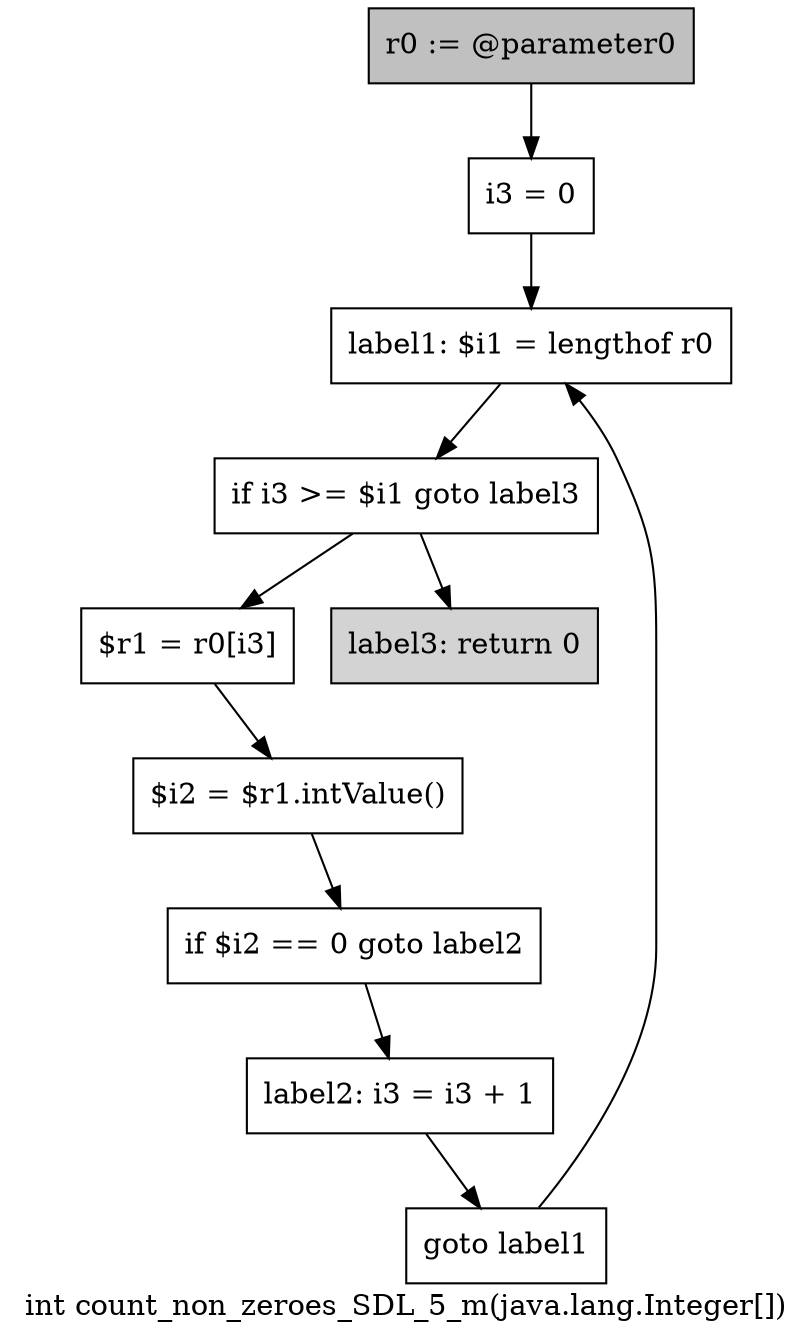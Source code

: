 digraph "int count_non_zeroes_SDL_5_m(java.lang.Integer[])" {
    label="int count_non_zeroes_SDL_5_m(java.lang.Integer[])";
    node [shape=box];
    "0" [style=filled,fillcolor=gray,label="r0 := @parameter0",];
    "1" [label="i3 = 0",];
    "0"->"1";
    "2" [label="label1: $i1 = lengthof r0",];
    "1"->"2";
    "3" [label="if i3 >= $i1 goto label3",];
    "2"->"3";
    "4" [label="$r1 = r0[i3]",];
    "3"->"4";
    "9" [style=filled,fillcolor=lightgray,label="label3: return 0",];
    "3"->"9";
    "5" [label="$i2 = $r1.intValue()",];
    "4"->"5";
    "6" [label="if $i2 == 0 goto label2",];
    "5"->"6";
    "7" [label="label2: i3 = i3 + 1",];
    "6"->"7";
    "8" [label="goto label1",];
    "7"->"8";
    "8"->"2";
}
